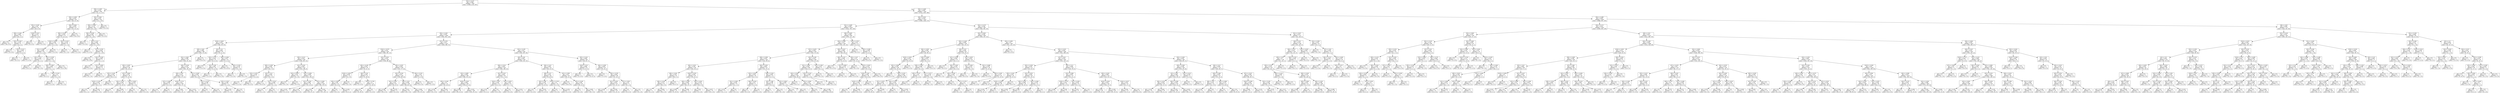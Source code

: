 digraph Tree {
node [shape=box, fontname="helvetica"] ;
edge [fontname="helvetica"] ;
0 [label="X[3] <= 0.275\ngini = 0.499\nsamples = 7461\nvalue = [4788, 2176, 497]"] ;
1 [label="X[8] <= 0.399\ngini = 0.525\nsamples = 200\nvalue = [72, 11, 117]"] ;
0 -> 1 [labeldistance=2.5, labelangle=45, headlabel="True"] ;
2 [label="X[0] <= 0.446\ngini = 0.543\nsamples = 99\nvalue = [59, 10, 30]"] ;
1 -> 2 ;
3 [label="X[5] <= 0.246\ngini = 0.26\nsamples = 52\nvalue = [44, 0, 8]"] ;
2 -> 3 ;
4 [label="X[8] <= 0.362\ngini = 0.087\nsamples = 44\nvalue = [42, 0, 2]"] ;
3 -> 4 ;
5 [label="gini = 0.0\nsamples = 36\nvalue = [36, 0, 0]"] ;
4 -> 5 ;
6 [label="X[5] <= 0.192\ngini = 0.375\nsamples = 8\nvalue = [6, 0, 2]"] ;
4 -> 6 ;
7 [label="gini = 0.0\nsamples = 5\nvalue = [5, 0, 0]"] ;
6 -> 7 ;
8 [label="X[5] <= 0.213\ngini = 0.444\nsamples = 3\nvalue = [1, 0, 2]"] ;
6 -> 8 ;
9 [label="gini = 0.0\nsamples = 2\nvalue = [0, 0, 2]"] ;
8 -> 9 ;
10 [label="gini = 0.0\nsamples = 1\nvalue = [1, 0, 0]"] ;
8 -> 10 ;
11 [label="X[10] <= 0.53\ngini = 0.375\nsamples = 8\nvalue = [2, 0, 6]"] ;
3 -> 11 ;
12 [label="gini = 0.0\nsamples = 6\nvalue = [0, 0, 6]"] ;
11 -> 12 ;
13 [label="gini = 0.0\nsamples = 2\nvalue = [2, 0, 0]"] ;
11 -> 13 ;
14 [label="X[0] <= 0.661\ngini = 0.634\nsamples = 47\nvalue = [15, 10, 22]"] ;
2 -> 14 ;
15 [label="X[9] <= 0.232\ngini = 0.555\nsamples = 37\nvalue = [5, 10, 22]"] ;
14 -> 15 ;
16 [label="X[10] <= 0.634\ngini = 0.395\nsamples = 29\nvalue = [4, 3, 22]"] ;
15 -> 16 ;
17 [label="X[2] <= 0.083\ngini = 0.269\nsamples = 26\nvalue = [1, 3, 22]"] ;
16 -> 17 ;
18 [label="X[5] <= 0.21\ngini = 0.444\nsamples = 3\nvalue = [0, 2, 1]"] ;
17 -> 18 ;
19 [label="gini = 0.0\nsamples = 1\nvalue = [0, 0, 1]"] ;
18 -> 19 ;
20 [label="gini = 0.0\nsamples = 2\nvalue = [0, 2, 0]"] ;
18 -> 20 ;
21 [label="X[5] <= 0.199\ngini = 0.163\nsamples = 23\nvalue = [1, 1, 21]"] ;
17 -> 21 ;
22 [label="X[8] <= 0.289\ngini = 0.667\nsamples = 3\nvalue = [1, 1, 1]"] ;
21 -> 22 ;
23 [label="gini = 0.0\nsamples = 1\nvalue = [0, 0, 1]"] ;
22 -> 23 ;
24 [label="X[8] <= 0.332\ngini = 0.5\nsamples = 2\nvalue = [1, 1, 0]"] ;
22 -> 24 ;
25 [label="gini = 0.0\nsamples = 1\nvalue = [1, 0, 0]"] ;
24 -> 25 ;
26 [label="gini = 0.0\nsamples = 1\nvalue = [0, 1, 0]"] ;
24 -> 26 ;
27 [label="gini = 0.0\nsamples = 20\nvalue = [0, 0, 20]"] ;
21 -> 27 ;
28 [label="gini = 0.0\nsamples = 3\nvalue = [3, 0, 0]"] ;
16 -> 28 ;
29 [label="X[5] <= 0.219\ngini = 0.219\nsamples = 8\nvalue = [1, 7, 0]"] ;
15 -> 29 ;
30 [label="gini = 0.0\nsamples = 7\nvalue = [0, 7, 0]"] ;
29 -> 30 ;
31 [label="gini = 0.0\nsamples = 1\nvalue = [1, 0, 0]"] ;
29 -> 31 ;
32 [label="gini = 0.0\nsamples = 10\nvalue = [10, 0, 0]"] ;
14 -> 32 ;
33 [label="X[4] <= 0.661\ngini = 0.241\nsamples = 101\nvalue = [13, 1, 87]"] ;
1 -> 33 ;
34 [label="X[9] <= 0.248\ngini = 0.172\nsamples = 96\nvalue = [8, 1, 87]"] ;
33 -> 34 ;
35 [label="X[6] <= 0.258\ngini = 0.104\nsamples = 92\nvalue = [4, 1, 87]"] ;
34 -> 35 ;
36 [label="gini = 0.0\nsamples = 2\nvalue = [2, 0, 0]"] ;
35 -> 36 ;
37 [label="X[5] <= 0.14\ngini = 0.065\nsamples = 90\nvalue = [2, 1, 87]"] ;
35 -> 37 ;
38 [label="gini = 0.0\nsamples = 1\nvalue = [1, 0, 0]"] ;
37 -> 38 ;
39 [label="X[7] <= 0.793\ngini = 0.044\nsamples = 89\nvalue = [1, 1, 87]"] ;
37 -> 39 ;
40 [label="gini = 0.0\nsamples = 82\nvalue = [0, 0, 82]"] ;
39 -> 40 ;
41 [label="X[4] <= 0.183\ngini = 0.449\nsamples = 7\nvalue = [1, 1, 5]"] ;
39 -> 41 ;
42 [label="gini = 0.0\nsamples = 1\nvalue = [1, 0, 0]"] ;
41 -> 42 ;
43 [label="X[7] <= 0.859\ngini = 0.278\nsamples = 6\nvalue = [0, 1, 5]"] ;
41 -> 43 ;
44 [label="gini = 0.0\nsamples = 1\nvalue = [0, 1, 0]"] ;
43 -> 44 ;
45 [label="gini = 0.0\nsamples = 5\nvalue = [0, 0, 5]"] ;
43 -> 45 ;
46 [label="gini = 0.0\nsamples = 4\nvalue = [4, 0, 0]"] ;
34 -> 46 ;
47 [label="gini = 0.0\nsamples = 5\nvalue = [5, 0, 0]"] ;
33 -> 47 ;
48 [label="X[5] <= 0.186\ngini = 0.487\nsamples = 7261\nvalue = [4716, 2165, 380]"] ;
0 -> 48 [labeldistance=2.5, labelangle=-45, headlabel="False"] ;
49 [label="X[0] <= 0.542\ngini = 0.524\nsamples = 3251\nvalue = [1908, 1168, 175]"] ;
48 -> 49 ;
50 [label="X[1] <= 0.409\ngini = 0.505\nsamples = 2254\nvalue = [1415, 703, 136]"] ;
49 -> 50 ;
51 [label="X[0] <= 0.363\ngini = 0.542\nsamples = 1649\nvalue = [939, 592, 118]"] ;
50 -> 51 ;
52 [label="X[10] <= 0.823\ngini = 0.457\nsamples = 428\nvalue = [301, 84, 43]"] ;
51 -> 52 ;
53 [label="X[9] <= 0.64\ngini = 0.386\nsamples = 385\nvalue = [292, 73, 20]"] ;
52 -> 53 ;
54 [label="X[2] <= 0.067\ngini = 0.368\nsamples = 377\nvalue = [292, 65, 20]"] ;
53 -> 54 ;
55 [label="X[9] <= 0.407\ngini = 0.513\nsamples = 58\nvalue = [31, 26, 1]"] ;
54 -> 55 ;
56 [label="X[5] <= 0.181\ngini = 0.331\nsamples = 30\nvalue = [24, 5, 1]"] ;
55 -> 56 ;
57 [label="X[10] <= 0.329\ngini = 0.253\nsamples = 28\nvalue = [24, 3, 1]"] ;
56 -> 57 ;
58 [label="gini = 0.5\nsamples = 2\nvalue = [0, 1, 1]"] ;
57 -> 58 ;
59 [label="gini = 0.142\nsamples = 26\nvalue = [24, 2, 0]"] ;
57 -> 59 ;
60 [label="gini = 0.0\nsamples = 2\nvalue = [0, 2, 0]"] ;
56 -> 60 ;
61 [label="X[7] <= 0.842\ngini = 0.375\nsamples = 28\nvalue = [7, 21, 0]"] ;
55 -> 61 ;
62 [label="X[4] <= 0.223\ngini = 0.165\nsamples = 22\nvalue = [2, 20, 0]"] ;
61 -> 62 ;
63 [label="gini = 0.0\nsamples = 1\nvalue = [1, 0, 0]"] ;
62 -> 63 ;
64 [label="gini = 0.091\nsamples = 21\nvalue = [1, 20, 0]"] ;
62 -> 64 ;
65 [label="X[2] <= 0.043\ngini = 0.278\nsamples = 6\nvalue = [5, 1, 0]"] ;
61 -> 65 ;
66 [label="gini = 0.0\nsamples = 1\nvalue = [0, 1, 0]"] ;
65 -> 66 ;
67 [label="gini = 0.0\nsamples = 5\nvalue = [5, 0, 0]"] ;
65 -> 67 ;
68 [label="X[8] <= 0.528\ngini = 0.312\nsamples = 319\nvalue = [261, 39, 19]"] ;
54 -> 68 ;
69 [label="X[9] <= 0.16\ngini = 0.277\nsamples = 301\nvalue = [253, 37, 11]"] ;
68 -> 69 ;
70 [label="X[7] <= 0.696\ngini = 0.444\nsamples = 6\nvalue = [2, 0, 4]"] ;
69 -> 70 ;
71 [label="gini = 0.0\nsamples = 4\nvalue = [0, 0, 4]"] ;
70 -> 71 ;
72 [label="gini = 0.0\nsamples = 2\nvalue = [2, 0, 0]"] ;
70 -> 72 ;
73 [label="X[10] <= 0.713\ngini = 0.26\nsamples = 295\nvalue = [251, 37, 7]"] ;
69 -> 73 ;
74 [label="gini = 0.196\nsamples = 237\nvalue = [211, 25, 1]"] ;
73 -> 74 ;
75 [label="gini = 0.471\nsamples = 58\nvalue = [40, 12, 6]"] ;
73 -> 75 ;
76 [label="X[1] <= 0.282\ngini = 0.593\nsamples = 18\nvalue = [8, 2, 8]"] ;
68 -> 76 ;
77 [label="X[1] <= 0.118\ngini = 0.198\nsamples = 9\nvalue = [1, 0, 8]"] ;
76 -> 77 ;
78 [label="gini = 0.0\nsamples = 1\nvalue = [1, 0, 0]"] ;
77 -> 78 ;
79 [label="gini = 0.0\nsamples = 8\nvalue = [0, 0, 8]"] ;
77 -> 79 ;
80 [label="X[5] <= 0.181\ngini = 0.346\nsamples = 9\nvalue = [7, 2, 0]"] ;
76 -> 80 ;
81 [label="gini = 0.219\nsamples = 8\nvalue = [7, 1, 0]"] ;
80 -> 81 ;
82 [label="gini = 0.0\nsamples = 1\nvalue = [0, 1, 0]"] ;
80 -> 82 ;
83 [label="gini = 0.0\nsamples = 8\nvalue = [0, 8, 0]"] ;
53 -> 83 ;
84 [label="X[1] <= 0.3\ngini = 0.605\nsamples = 43\nvalue = [9, 11, 23]"] ;
52 -> 84 ;
85 [label="X[4] <= 0.121\ngini = 0.252\nsamples = 27\nvalue = [4, 0, 23]"] ;
84 -> 85 ;
86 [label="gini = 0.0\nsamples = 3\nvalue = [3, 0, 0]"] ;
85 -> 86 ;
87 [label="X[3] <= 0.69\ngini = 0.08\nsamples = 24\nvalue = [1, 0, 23]"] ;
85 -> 87 ;
88 [label="gini = 0.0\nsamples = 1\nvalue = [1, 0, 0]"] ;
87 -> 88 ;
89 [label="gini = 0.0\nsamples = 23\nvalue = [0, 0, 23]"] ;
87 -> 89 ;
90 [label="X[8] <= 0.268\ngini = 0.43\nsamples = 16\nvalue = [5, 11, 0]"] ;
84 -> 90 ;
91 [label="gini = 0.0\nsamples = 10\nvalue = [0, 10, 0]"] ;
90 -> 91 ;
92 [label="X[0] <= 0.351\ngini = 0.278\nsamples = 6\nvalue = [5, 1, 0]"] ;
90 -> 92 ;
93 [label="gini = 0.0\nsamples = 5\nvalue = [5, 0, 0]"] ;
92 -> 93 ;
94 [label="gini = 0.0\nsamples = 1\nvalue = [0, 1, 0]"] ;
92 -> 94 ;
95 [label="X[7] <= 0.755\ngini = 0.55\nsamples = 1221\nvalue = [638, 508, 75]"] ;
51 -> 95 ;
96 [label="X[10] <= 0.579\ngini = 0.551\nsamples = 620\nvalue = [284, 301, 35]"] ;
95 -> 96 ;
97 [label="X[9] <= 0.211\ngini = 0.523\nsamples = 356\nvalue = [138, 203, 15]"] ;
96 -> 97 ;
98 [label="X[8] <= 0.299\ngini = 0.595\nsamples = 29\nvalue = [16, 7, 6]"] ;
97 -> 98 ;
99 [label="X[3] <= 0.475\ngini = 0.245\nsamples = 7\nvalue = [1, 6, 0]"] ;
98 -> 99 ;
100 [label="gini = 0.0\nsamples = 1\nvalue = [1, 0, 0]"] ;
99 -> 100 ;
101 [label="gini = 0.0\nsamples = 6\nvalue = [0, 6, 0]"] ;
99 -> 101 ;
102 [label="X[2] <= 0.12\ngini = 0.459\nsamples = 22\nvalue = [15, 1, 6]"] ;
98 -> 102 ;
103 [label="gini = 0.0\nsamples = 14\nvalue = [14, 0, 0]"] ;
102 -> 103 ;
104 [label="X[7] <= 0.516\ngini = 0.406\nsamples = 8\nvalue = [1, 1, 6]"] ;
102 -> 104 ;
105 [label="gini = 0.5\nsamples = 2\nvalue = [1, 1, 0]"] ;
104 -> 105 ;
106 [label="gini = 0.0\nsamples = 6\nvalue = [0, 0, 6]"] ;
104 -> 106 ;
107 [label="X[1] <= 0.191\ngini = 0.501\nsamples = 327\nvalue = [122, 196, 9]"] ;
97 -> 107 ;
108 [label="X[3] <= 0.625\ngini = 0.18\nsamples = 10\nvalue = [9, 1, 0]"] ;
107 -> 108 ;
109 [label="gini = 0.0\nsamples = 1\nvalue = [0, 1, 0]"] ;
108 -> 109 ;
110 [label="gini = 0.0\nsamples = 9\nvalue = [9, 0, 0]"] ;
108 -> 110 ;
111 [label="X[2] <= 0.056\ngini = 0.494\nsamples = 317\nvalue = [113, 195, 9]"] ;
107 -> 111 ;
112 [label="X[7] <= 0.554\ngini = 0.484\nsamples = 39\nvalue = [23, 16, 0]"] ;
111 -> 112 ;
113 [label="gini = 0.337\nsamples = 14\nvalue = [3, 11, 0]"] ;
112 -> 113 ;
114 [label="gini = 0.32\nsamples = 25\nvalue = [20, 5, 0]"] ;
112 -> 114 ;
115 [label="X[3] <= 0.965\ngini = 0.48\nsamples = 278\nvalue = [90, 179, 9]"] ;
111 -> 115 ;
116 [label="gini = 0.52\nsamples = 92\nvalue = [43, 47, 2]"] ;
115 -> 116 ;
117 [label="gini = 0.431\nsamples = 186\nvalue = [47, 132, 7]"] ;
115 -> 117 ;
118 [label="X[3] <= 0.555\ngini = 0.551\nsamples = 264\nvalue = [146, 98, 20]"] ;
96 -> 118 ;
119 [label="X[9] <= 0.239\ngini = 0.535\nsamples = 34\nvalue = [9, 21, 4]"] ;
118 -> 119 ;
120 [label="X[10] <= 0.652\ngini = 0.639\nsamples = 13\nvalue = [6, 3, 4]"] ;
119 -> 120 ;
121 [label="X[0] <= 0.405\ngini = 0.48\nsamples = 10\nvalue = [6, 0, 4]"] ;
120 -> 121 ;
122 [label="gini = 0.0\nsamples = 3\nvalue = [0, 0, 3]"] ;
121 -> 122 ;
123 [label="gini = 0.245\nsamples = 7\nvalue = [6, 0, 1]"] ;
121 -> 123 ;
124 [label="gini = 0.0\nsamples = 3\nvalue = [0, 3, 0]"] ;
120 -> 124 ;
125 [label="X[6] <= 0.18\ngini = 0.245\nsamples = 21\nvalue = [3, 18, 0]"] ;
119 -> 125 ;
126 [label="gini = 0.0\nsamples = 2\nvalue = [2, 0, 0]"] ;
125 -> 126 ;
127 [label="X[10] <= 0.756\ngini = 0.1\nsamples = 19\nvalue = [1, 18, 0]"] ;
125 -> 127 ;
128 [label="gini = 0.0\nsamples = 18\nvalue = [0, 18, 0]"] ;
127 -> 128 ;
129 [label="gini = 0.0\nsamples = 1\nvalue = [1, 0, 0]"] ;
127 -> 129 ;
130 [label="X[9] <= 0.597\ngini = 0.528\nsamples = 230\nvalue = [137, 77, 16]"] ;
118 -> 130 ;
131 [label="X[5] <= 0.144\ngini = 0.517\nsamples = 220\nvalue = [136, 68, 16]"] ;
130 -> 131 ;
132 [label="X[2] <= 0.201\ngini = 0.32\nsamples = 64\nvalue = [52, 8, 4]"] ;
131 -> 132 ;
133 [label="gini = 0.196\nsamples = 56\nvalue = [50, 2, 4]"] ;
132 -> 133 ;
134 [label="gini = 0.375\nsamples = 8\nvalue = [2, 6, 0]"] ;
132 -> 134 ;
135 [label="X[8] <= 0.24\ngini = 0.556\nsamples = 156\nvalue = [84, 60, 12]"] ;
131 -> 135 ;
136 [label="gini = 0.313\nsamples = 36\nvalue = [29, 7, 0]"] ;
135 -> 136 ;
137 [label="gini = 0.585\nsamples = 120\nvalue = [55, 53, 12]"] ;
135 -> 137 ;
138 [label="X[6] <= 0.331\ngini = 0.18\nsamples = 10\nvalue = [1, 9, 0]"] ;
130 -> 138 ;
139 [label="gini = 0.0\nsamples = 9\nvalue = [0, 9, 0]"] ;
138 -> 139 ;
140 [label="gini = 0.0\nsamples = 1\nvalue = [1, 0, 0]"] ;
138 -> 140 ;
141 [label="X[2] <= 0.195\ngini = 0.53\nsamples = 601\nvalue = [354, 207, 40]"] ;
95 -> 141 ;
142 [label="X[9] <= 0.46\ngini = 0.491\nsamples = 503\nvalue = [328, 142, 33]"] ;
141 -> 142 ;
143 [label="X[8] <= 0.515\ngini = 0.467\nsamples = 425\nvalue = [292, 100, 33]"] ;
142 -> 143 ;
144 [label="X[3] <= 0.895\ngini = 0.436\nsamples = 395\nvalue = [281, 93, 21]"] ;
143 -> 144 ;
145 [label="X[9] <= 0.246\ngini = 0.5\nsamples = 51\nvalue = [25, 26, 0]"] ;
144 -> 145 ;
146 [label="gini = 0.278\nsamples = 18\nvalue = [15, 3, 0]"] ;
145 -> 146 ;
147 [label="gini = 0.422\nsamples = 33\nvalue = [10, 23, 0]"] ;
145 -> 147 ;
148 [label="X[10] <= 0.543\ngini = 0.405\nsamples = 344\nvalue = [256, 67, 21]"] ;
144 -> 148 ;
149 [label="gini = 0.484\nsamples = 78\nvalue = [46, 32, 0]"] ;
148 -> 149 ;
150 [label="gini = 0.353\nsamples = 266\nvalue = [210, 35, 21]"] ;
148 -> 150 ;
151 [label="X[1] <= 0.327\ngini = 0.651\nsamples = 30\nvalue = [11, 7, 12]"] ;
143 -> 151 ;
152 [label="X[10] <= 0.64\ngini = 0.391\nsamples = 15\nvalue = [4, 0, 11]"] ;
151 -> 152 ;
153 [label="gini = 0.32\nsamples = 5\nvalue = [4, 0, 1]"] ;
152 -> 153 ;
154 [label="gini = 0.0\nsamples = 10\nvalue = [0, 0, 10]"] ;
152 -> 154 ;
155 [label="X[3] <= 0.815\ngini = 0.56\nsamples = 15\nvalue = [7, 7, 1]"] ;
151 -> 155 ;
156 [label="gini = 0.0\nsamples = 4\nvalue = [4, 0, 0]"] ;
155 -> 156 ;
157 [label="gini = 0.512\nsamples = 11\nvalue = [3, 7, 1]"] ;
155 -> 157 ;
158 [label="X[6] <= 0.23\ngini = 0.497\nsamples = 78\nvalue = [36, 42, 0]"] ;
142 -> 158 ;
159 [label="X[8] <= 0.37\ngini = 0.332\nsamples = 38\nvalue = [8, 30, 0]"] ;
158 -> 159 ;
160 [label="X[3] <= 0.98\ngini = 0.191\nsamples = 28\nvalue = [3, 25, 0]"] ;
159 -> 160 ;
161 [label="gini = 0.0\nsamples = 2\nvalue = [2, 0, 0]"] ;
160 -> 161 ;
162 [label="gini = 0.074\nsamples = 26\nvalue = [1, 25, 0]"] ;
160 -> 162 ;
163 [label="X[10] <= 0.744\ngini = 0.5\nsamples = 10\nvalue = [5, 5, 0]"] ;
159 -> 163 ;
164 [label="gini = 0.0\nsamples = 4\nvalue = [4, 0, 0]"] ;
163 -> 164 ;
165 [label="gini = 0.278\nsamples = 6\nvalue = [1, 5, 0]"] ;
163 -> 165 ;
166 [label="X[3] <= 0.995\ngini = 0.42\nsamples = 40\nvalue = [28, 12, 0]"] ;
158 -> 166 ;
167 [label="gini = 0.0\nsamples = 10\nvalue = [10, 0, 0]"] ;
166 -> 167 ;
168 [label="X[5] <= 0.149\ngini = 0.48\nsamples = 30\nvalue = [18, 12, 0]"] ;
166 -> 168 ;
169 [label="gini = 0.0\nsamples = 5\nvalue = [0, 5, 0]"] ;
168 -> 169 ;
170 [label="gini = 0.403\nsamples = 25\nvalue = [18, 7, 0]"] ;
168 -> 170 ;
171 [label="X[5] <= 0.141\ngini = 0.485\nsamples = 98\nvalue = [26, 65, 7]"] ;
141 -> 171 ;
172 [label="X[10] <= 0.53\ngini = 0.089\nsamples = 43\nvalue = [2, 41, 0]"] ;
171 -> 172 ;
173 [label="gini = 0.0\nsamples = 2\nvalue = [2, 0, 0]"] ;
172 -> 173 ;
174 [label="gini = 0.0\nsamples = 41\nvalue = [0, 41, 0]"] ;
172 -> 174 ;
175 [label="X[0] <= 0.399\ngini = 0.603\nsamples = 55\nvalue = [24, 24, 7]"] ;
171 -> 175 ;
176 [label="gini = 0.0\nsamples = 7\nvalue = [7, 0, 0]"] ;
175 -> 176 ;
177 [label="X[6] <= 0.376\ngini = 0.603\nsamples = 48\nvalue = [17, 24, 7]"] ;
175 -> 177 ;
178 [label="X[1] <= 0.245\ngini = 0.553\nsamples = 43\nvalue = [17, 23, 3]"] ;
177 -> 178 ;
179 [label="gini = 0.245\nsamples = 7\nvalue = [6, 1, 0]"] ;
178 -> 179 ;
180 [label="gini = 0.526\nsamples = 36\nvalue = [11, 22, 3]"] ;
178 -> 180 ;
181 [label="X[7] <= 0.957\ngini = 0.32\nsamples = 5\nvalue = [0, 1, 4]"] ;
177 -> 181 ;
182 [label="gini = 0.0\nsamples = 4\nvalue = [0, 0, 4]"] ;
181 -> 182 ;
183 [label="gini = 0.0\nsamples = 1\nvalue = [0, 1, 0]"] ;
181 -> 183 ;
184 [label="X[8] <= 0.605\ngini = 0.346\nsamples = 605\nvalue = [476, 111, 18]"] ;
50 -> 184 ;
185 [label="X[9] <= 0.468\ngini = 0.33\nsamples = 594\nvalue = [475, 103, 16]"] ;
184 -> 185 ;
186 [label="X[7] <= 0.679\ngini = 0.295\nsamples = 526\nvalue = [435, 75, 16]"] ;
185 -> 186 ;
187 [label="X[8] <= 0.458\ngini = 0.425\nsamples = 162\nvalue = [116, 40, 6]"] ;
186 -> 187 ;
188 [label="X[0] <= 0.423\ngini = 0.344\nsamples = 130\nvalue = [102, 26, 2]"] ;
187 -> 188 ;
189 [label="X[8] <= 0.441\ngini = 0.144\nsamples = 52\nvalue = [48, 3, 1]"] ;
188 -> 189 ;
190 [label="X[8] <= 0.181\ngini = 0.111\nsamples = 51\nvalue = [48, 3, 0]"] ;
189 -> 190 ;
191 [label="gini = 0.5\nsamples = 4\nvalue = [2, 2, 0]"] ;
190 -> 191 ;
192 [label="gini = 0.042\nsamples = 47\nvalue = [46, 1, 0]"] ;
190 -> 192 ;
193 [label="gini = 0.0\nsamples = 1\nvalue = [0, 0, 1]"] ;
189 -> 193 ;
194 [label="X[10] <= 0.555\ngini = 0.434\nsamples = 78\nvalue = [54, 23, 1]"] ;
188 -> 194 ;
195 [label="X[8] <= 0.296\ngini = 0.509\nsamples = 46\nvalue = [26, 19, 1]"] ;
194 -> 195 ;
196 [label="gini = 0.444\nsamples = 15\nvalue = [5, 10, 0]"] ;
195 -> 196 ;
197 [label="gini = 0.456\nsamples = 31\nvalue = [21, 9, 1]"] ;
195 -> 197 ;
198 [label="X[0] <= 0.452\ngini = 0.219\nsamples = 32\nvalue = [28, 4, 0]"] ;
194 -> 198 ;
199 [label="gini = 0.49\nsamples = 7\nvalue = [4, 3, 0]"] ;
198 -> 199 ;
200 [label="gini = 0.077\nsamples = 25\nvalue = [24, 1, 0]"] ;
198 -> 200 ;
201 [label="X[6] <= 0.455\ngini = 0.602\nsamples = 32\nvalue = [14, 14, 4]"] ;
187 -> 201 ;
202 [label="X[3] <= 0.975\ngini = 0.555\nsamples = 20\nvalue = [12, 5, 3]"] ;
201 -> 202 ;
203 [label="X[1] <= 0.509\ngini = 0.418\nsamples = 15\nvalue = [11, 1, 3]"] ;
202 -> 203 ;
204 [label="gini = 0.272\nsamples = 13\nvalue = [11, 1, 1]"] ;
203 -> 204 ;
205 [label="gini = 0.0\nsamples = 2\nvalue = [0, 0, 2]"] ;
203 -> 205 ;
206 [label="X[6] <= 0.416\ngini = 0.32\nsamples = 5\nvalue = [1, 4, 0]"] ;
202 -> 206 ;
207 [label="gini = 0.0\nsamples = 4\nvalue = [0, 4, 0]"] ;
206 -> 207 ;
208 [label="gini = 0.0\nsamples = 1\nvalue = [1, 0, 0]"] ;
206 -> 208 ;
209 [label="X[8] <= 0.541\ngini = 0.403\nsamples = 12\nvalue = [2, 9, 1]"] ;
201 -> 209 ;
210 [label="X[3] <= 0.86\ngini = 0.198\nsamples = 9\nvalue = [0, 8, 1]"] ;
209 -> 210 ;
211 [label="gini = 0.5\nsamples = 2\nvalue = [0, 1, 1]"] ;
210 -> 211 ;
212 [label="gini = 0.0\nsamples = 7\nvalue = [0, 7, 0]"] ;
210 -> 212 ;
213 [label="X[2] <= 0.064\ngini = 0.444\nsamples = 3\nvalue = [2, 1, 0]"] ;
209 -> 213 ;
214 [label="gini = 0.0\nsamples = 1\nvalue = [0, 1, 0]"] ;
213 -> 214 ;
215 [label="gini = 0.0\nsamples = 2\nvalue = [2, 0, 0]"] ;
213 -> 215 ;
216 [label="X[5] <= 0.185\ngini = 0.222\nsamples = 364\nvalue = [319, 35, 10]"] ;
186 -> 216 ;
217 [label="X[1] <= 0.691\ngini = 0.202\nsamples = 359\nvalue = [319, 31, 9]"] ;
216 -> 217 ;
218 [label="X[4] <= 0.364\ngini = 0.195\nsamples = 356\nvalue = [318, 29, 9]"] ;
217 -> 218 ;
219 [label="gini = 0.0\nsamples = 1\nvalue = [0, 0, 1]"] ;
218 -> 219 ;
220 [label="X[5] <= 0.058\ngini = 0.19\nsamples = 355\nvalue = [318, 29, 8]"] ;
218 -> 220 ;
221 [label="gini = 0.0\nsamples = 1\nvalue = [0, 1, 0]"] ;
220 -> 221 ;
222 [label="gini = 0.186\nsamples = 354\nvalue = [318, 28, 8]"] ;
220 -> 222 ;
223 [label="X[5] <= 0.144\ngini = 0.444\nsamples = 3\nvalue = [1, 2, 0]"] ;
217 -> 223 ;
224 [label="gini = 0.0\nsamples = 1\nvalue = [1, 0, 0]"] ;
223 -> 224 ;
225 [label="gini = 0.0\nsamples = 2\nvalue = [0, 2, 0]"] ;
223 -> 225 ;
226 [label="X[5] <= 0.186\ngini = 0.32\nsamples = 5\nvalue = [0, 4, 1]"] ;
216 -> 226 ;
227 [label="gini = 0.0\nsamples = 4\nvalue = [0, 4, 0]"] ;
226 -> 227 ;
228 [label="gini = 0.0\nsamples = 1\nvalue = [0, 0, 1]"] ;
226 -> 228 ;
229 [label="X[0] <= 0.417\ngini = 0.484\nsamples = 68\nvalue = [40, 28, 0]"] ;
185 -> 229 ;
230 [label="X[8] <= 0.337\ngini = 0.266\nsamples = 19\nvalue = [3, 16, 0]"] ;
229 -> 230 ;
231 [label="gini = 0.0\nsamples = 15\nvalue = [0, 15, 0]"] ;
230 -> 231 ;
232 [label="X[7] <= 0.859\ngini = 0.375\nsamples = 4\nvalue = [3, 1, 0]"] ;
230 -> 232 ;
233 [label="gini = 0.0\nsamples = 1\nvalue = [0, 1, 0]"] ;
232 -> 233 ;
234 [label="gini = 0.0\nsamples = 3\nvalue = [3, 0, 0]"] ;
232 -> 234 ;
235 [label="X[9] <= 0.47\ngini = 0.37\nsamples = 49\nvalue = [37, 12, 0]"] ;
229 -> 235 ;
236 [label="gini = 0.0\nsamples = 3\nvalue = [0, 3, 0]"] ;
235 -> 236 ;
237 [label="X[10] <= 0.652\ngini = 0.315\nsamples = 46\nvalue = [37, 9, 0]"] ;
235 -> 237 ;
238 [label="X[10] <= 0.64\ngini = 0.436\nsamples = 28\nvalue = [19, 9, 0]"] ;
237 -> 238 ;
239 [label="X[10] <= 0.348\ngini = 0.393\nsamples = 26\nvalue = [19, 7, 0]"] ;
238 -> 239 ;
240 [label="gini = 0.0\nsamples = 1\nvalue = [0, 1, 0]"] ;
239 -> 240 ;
241 [label="gini = 0.365\nsamples = 25\nvalue = [19, 6, 0]"] ;
239 -> 241 ;
242 [label="gini = 0.0\nsamples = 2\nvalue = [0, 2, 0]"] ;
238 -> 242 ;
243 [label="gini = 0.0\nsamples = 18\nvalue = [18, 0, 0]"] ;
237 -> 243 ;
244 [label="X[3] <= 0.745\ngini = 0.43\nsamples = 11\nvalue = [1, 8, 2]"] ;
184 -> 244 ;
245 [label="gini = 0.0\nsamples = 2\nvalue = [0, 0, 2]"] ;
244 -> 245 ;
246 [label="X[9] <= 0.499\ngini = 0.198\nsamples = 9\nvalue = [1, 8, 0]"] ;
244 -> 246 ;
247 [label="gini = 0.0\nsamples = 8\nvalue = [0, 8, 0]"] ;
246 -> 247 ;
248 [label="gini = 0.0\nsamples = 1\nvalue = [1, 0, 0]"] ;
246 -> 248 ;
249 [label="X[2] <= 0.179\ngini = 0.536\nsamples = 997\nvalue = [493, 465, 39]"] ;
49 -> 249 ;
250 [label="X[2] <= 0.045\ngini = 0.528\nsamples = 820\nvalue = [450, 337, 33]"] ;
249 -> 250 ;
251 [label="X[5] <= 0.168\ngini = 0.409\nsamples = 158\nvalue = [39, 115, 4]"] ;
250 -> 251 ;
252 [label="X[6] <= 0.455\ngini = 0.309\nsamples = 118\nvalue = [20, 96, 2]"] ;
251 -> 252 ;
253 [label="X[10] <= 0.835\ngini = 0.231\nsamples = 105\nvalue = [14, 91, 0]"] ;
252 -> 253 ;
254 [label="X[5] <= 0.069\ngini = 0.192\nsamples = 102\nvalue = [11, 91, 0]"] ;
253 -> 254 ;
255 [label="gini = 0.0\nsamples = 2\nvalue = [2, 0, 0]"] ;
254 -> 255 ;
256 [label="X[9] <= 0.353\ngini = 0.164\nsamples = 100\nvalue = [9, 91, 0]"] ;
254 -> 256 ;
257 [label="X[7] <= 0.973\ngini = 0.032\nsamples = 62\nvalue = [1, 61, 0]"] ;
256 -> 257 ;
258 [label="gini = 0.0\nsamples = 59\nvalue = [0, 59, 0]"] ;
257 -> 258 ;
259 [label="gini = 0.444\nsamples = 3\nvalue = [1, 2, 0]"] ;
257 -> 259 ;
260 [label="X[9] <= 0.357\ngini = 0.332\nsamples = 38\nvalue = [8, 30, 0]"] ;
256 -> 260 ;
261 [label="gini = 0.0\nsamples = 3\nvalue = [3, 0, 0]"] ;
260 -> 261 ;
262 [label="gini = 0.245\nsamples = 35\nvalue = [5, 30, 0]"] ;
260 -> 262 ;
263 [label="gini = 0.0\nsamples = 3\nvalue = [3, 0, 0]"] ;
253 -> 263 ;
264 [label="X[9] <= 0.668\ngini = 0.615\nsamples = 13\nvalue = [6, 5, 2]"] ;
252 -> 264 ;
265 [label="X[8] <= 0.309\ngini = 0.496\nsamples = 11\nvalue = [6, 5, 0]"] ;
264 -> 265 ;
266 [label="X[9] <= 0.237\ngini = 0.32\nsamples = 5\nvalue = [1, 4, 0]"] ;
265 -> 266 ;
267 [label="gini = 0.0\nsamples = 1\nvalue = [1, 0, 0]"] ;
266 -> 267 ;
268 [label="gini = 0.0\nsamples = 4\nvalue = [0, 4, 0]"] ;
266 -> 268 ;
269 [label="X[7] <= 0.277\ngini = 0.278\nsamples = 6\nvalue = [5, 1, 0]"] ;
265 -> 269 ;
270 [label="gini = 0.0\nsamples = 1\nvalue = [0, 1, 0]"] ;
269 -> 270 ;
271 [label="gini = 0.0\nsamples = 5\nvalue = [5, 0, 0]"] ;
269 -> 271 ;
272 [label="gini = 0.0\nsamples = 2\nvalue = [0, 0, 2]"] ;
264 -> 272 ;
273 [label="X[4] <= 0.47\ngini = 0.546\nsamples = 40\nvalue = [19, 19, 2]"] ;
251 -> 273 ;
274 [label="X[7] <= 0.538\ngini = 0.449\nsamples = 14\nvalue = [10, 2, 2]"] ;
273 -> 274 ;
275 [label="gini = 0.0\nsamples = 2\nvalue = [0, 0, 2]"] ;
274 -> 275 ;
276 [label="X[6] <= 0.185\ngini = 0.278\nsamples = 12\nvalue = [10, 2, 0]"] ;
274 -> 276 ;
277 [label="gini = 0.0\nsamples = 1\nvalue = [0, 1, 0]"] ;
276 -> 277 ;
278 [label="X[9] <= 0.556\ngini = 0.165\nsamples = 11\nvalue = [10, 1, 0]"] ;
276 -> 278 ;
279 [label="gini = 0.0\nsamples = 9\nvalue = [9, 0, 0]"] ;
278 -> 279 ;
280 [label="X[7] <= 0.755\ngini = 0.5\nsamples = 2\nvalue = [1, 1, 0]"] ;
278 -> 280 ;
281 [label="gini = 0.0\nsamples = 1\nvalue = [0, 1, 0]"] ;
280 -> 281 ;
282 [label="gini = 0.0\nsamples = 1\nvalue = [1, 0, 0]"] ;
280 -> 282 ;
283 [label="X[3] <= 0.875\ngini = 0.453\nsamples = 26\nvalue = [9, 17, 0]"] ;
273 -> 283 ;
284 [label="X[1] <= 0.691\ngini = 0.375\nsamples = 8\nvalue = [6, 2, 0]"] ;
283 -> 284 ;
285 [label="gini = 0.0\nsamples = 6\nvalue = [6, 0, 0]"] ;
284 -> 285 ;
286 [label="gini = 0.0\nsamples = 2\nvalue = [0, 2, 0]"] ;
284 -> 286 ;
287 [label="X[2] <= 0.008\ngini = 0.278\nsamples = 18\nvalue = [3, 15, 0]"] ;
283 -> 287 ;
288 [label="gini = 0.0\nsamples = 2\nvalue = [2, 0, 0]"] ;
287 -> 288 ;
289 [label="X[8] <= 0.287\ngini = 0.117\nsamples = 16\nvalue = [1, 15, 0]"] ;
287 -> 289 ;
290 [label="gini = 0.0\nsamples = 1\nvalue = [1, 0, 0]"] ;
289 -> 290 ;
291 [label="gini = 0.0\nsamples = 15\nvalue = [0, 15, 0]"] ;
289 -> 291 ;
292 [label="X[6] <= 0.084\ngini = 0.5\nsamples = 662\nvalue = [411, 222, 29]"] ;
250 -> 292 ;
293 [label="gini = 0.0\nsamples = 14\nvalue = [0, 14, 0]"] ;
292 -> 293 ;
294 [label="X[5] <= 0.154\ngini = 0.493\nsamples = 648\nvalue = [411, 208, 29]"] ;
292 -> 294 ;
295 [label="X[7] <= 0.63\ngini = 0.533\nsamples = 283\nvalue = [152, 119, 12]"] ;
294 -> 295 ;
296 [label="X[4] <= 0.444\ngini = 0.534\nsamples = 72\nvalue = [23, 43, 6]"] ;
295 -> 296 ;
297 [label="X[9] <= 0.547\ngini = 0.357\nsamples = 42\nvalue = [6, 33, 3]"] ;
296 -> 297 ;
298 [label="X[10] <= 0.799\ngini = 0.296\nsamples = 40\nvalue = [6, 33, 1]"] ;
297 -> 298 ;
299 [label="gini = 0.234\nsamples = 38\nvalue = [4, 33, 1]"] ;
298 -> 299 ;
300 [label="gini = 0.0\nsamples = 2\nvalue = [2, 0, 0]"] ;
298 -> 300 ;
301 [label="gini = 0.0\nsamples = 2\nvalue = [0, 0, 2]"] ;
297 -> 301 ;
302 [label="X[3] <= 0.975\ngini = 0.558\nsamples = 30\nvalue = [17, 10, 3]"] ;
296 -> 302 ;
303 [label="X[0] <= 0.631\ngini = 0.568\nsamples = 18\nvalue = [6, 10, 2]"] ;
302 -> 303 ;
304 [label="gini = 0.593\nsamples = 9\nvalue = [5, 2, 2]"] ;
303 -> 304 ;
305 [label="gini = 0.198\nsamples = 9\nvalue = [1, 8, 0]"] ;
303 -> 305 ;
306 [label="X[6] <= 0.506\ngini = 0.153\nsamples = 12\nvalue = [11, 0, 1]"] ;
302 -> 306 ;
307 [label="gini = 0.0\nsamples = 11\nvalue = [11, 0, 0]"] ;
306 -> 307 ;
308 [label="gini = 0.0\nsamples = 1\nvalue = [0, 0, 1]"] ;
306 -> 308 ;
309 [label="X[5] <= 0.11\ngini = 0.496\nsamples = 211\nvalue = [129, 76, 6]"] ;
295 -> 309 ;
310 [label="X[3] <= 0.985\ngini = 0.503\nsamples = 37\nvalue = [14, 22, 1]"] ;
309 -> 310 ;
311 [label="X[10] <= 0.774\ngini = 0.351\nsamples = 22\nvalue = [5, 17, 0]"] ;
310 -> 311 ;
312 [label="gini = 0.208\nsamples = 17\nvalue = [2, 15, 0]"] ;
311 -> 312 ;
313 [label="gini = 0.48\nsamples = 5\nvalue = [3, 2, 0]"] ;
311 -> 313 ;
314 [label="X[1] <= 0.436\ngini = 0.524\nsamples = 15\nvalue = [9, 5, 1]"] ;
310 -> 314 ;
315 [label="gini = 0.531\nsamples = 8\nvalue = [2, 5, 1]"] ;
314 -> 315 ;
316 [label="gini = 0.0\nsamples = 7\nvalue = [7, 0, 0]"] ;
314 -> 316 ;
317 [label="X[9] <= 0.434\ngini = 0.466\nsamples = 174\nvalue = [115, 54, 5]"] ;
309 -> 317 ;
318 [label="X[10] <= 0.634\ngini = 0.423\nsamples = 143\nvalue = [102, 37, 4]"] ;
317 -> 318 ;
319 [label="gini = 0.479\nsamples = 58\nvalue = [35, 23, 0]"] ;
318 -> 319 ;
320 [label="gini = 0.349\nsamples = 85\nvalue = [67, 14, 4]"] ;
318 -> 320 ;
321 [label="X[10] <= 0.677\ngini = 0.522\nsamples = 31\nvalue = [13, 17, 1]"] ;
317 -> 321 ;
322 [label="gini = 0.526\nsamples = 23\nvalue = [13, 9, 1]"] ;
321 -> 322 ;
323 [label="gini = 0.0\nsamples = 8\nvalue = [0, 8, 0]"] ;
321 -> 323 ;
324 [label="X[4] <= 0.426\ngini = 0.435\nsamples = 365\nvalue = [259, 89, 17]"] ;
294 -> 324 ;
325 [label="X[9] <= 0.599\ngini = 0.338\nsamples = 193\nvalue = [154, 29, 10]"] ;
324 -> 325 ;
326 [label="X[7] <= 0.63\ngini = 0.306\nsamples = 187\nvalue = [153, 29, 5]"] ;
325 -> 326 ;
327 [label="X[6] <= 0.331\ngini = 0.529\nsamples = 40\nvalue = [24, 13, 3]"] ;
326 -> 327 ;
328 [label="gini = 0.219\nsamples = 16\nvalue = [14, 2, 0]"] ;
327 -> 328 ;
329 [label="gini = 0.601\nsamples = 24\nvalue = [10, 11, 3]"] ;
327 -> 329 ;
330 [label="X[0] <= 0.589\ngini = 0.218\nsamples = 147\nvalue = [129, 16, 2]"] ;
326 -> 330 ;
331 [label="gini = 0.319\nsamples = 88\nvalue = [71, 15, 2]"] ;
330 -> 331 ;
332 [label="gini = 0.033\nsamples = 59\nvalue = [58, 1, 0]"] ;
330 -> 332 ;
333 [label="X[2] <= 0.115\ngini = 0.278\nsamples = 6\nvalue = [1, 0, 5]"] ;
325 -> 333 ;
334 [label="gini = 0.0\nsamples = 5\nvalue = [0, 0, 5]"] ;
333 -> 334 ;
335 [label="gini = 0.0\nsamples = 1\nvalue = [1, 0, 0]"] ;
333 -> 335 ;
336 [label="X[6] <= 0.23\ngini = 0.504\nsamples = 172\nvalue = [105, 60, 7]"] ;
324 -> 336 ;
337 [label="X[9] <= 0.382\ngini = 0.435\nsamples = 47\nvalue = [15, 32, 0]"] ;
336 -> 337 ;
338 [label="X[8] <= 0.47\ngini = 0.375\nsamples = 16\nvalue = [12, 4, 0]"] ;
337 -> 338 ;
339 [label="gini = 0.142\nsamples = 13\nvalue = [12, 1, 0]"] ;
338 -> 339 ;
340 [label="gini = 0.0\nsamples = 3\nvalue = [0, 3, 0]"] ;
338 -> 340 ;
341 [label="X[0] <= 0.589\ngini = 0.175\nsamples = 31\nvalue = [3, 28, 0]"] ;
337 -> 341 ;
342 [label="gini = 0.5\nsamples = 6\nvalue = [3, 3, 0]"] ;
341 -> 342 ;
343 [label="gini = 0.0\nsamples = 25\nvalue = [0, 25, 0]"] ;
341 -> 343 ;
344 [label="X[7] <= 0.527\ngini = 0.428\nsamples = 125\nvalue = [90, 28, 7]"] ;
336 -> 344 ;
345 [label="X[10] <= 0.494\ngini = 0.526\nsamples = 36\nvalue = [18, 17, 1]"] ;
344 -> 345 ;
346 [label="gini = 0.469\nsamples = 24\nvalue = [7, 16, 1]"] ;
345 -> 346 ;
347 [label="gini = 0.153\nsamples = 12\nvalue = [11, 1, 0]"] ;
345 -> 347 ;
348 [label="X[3] <= 0.345\ngini = 0.326\nsamples = 89\nvalue = [72, 11, 6]"] ;
344 -> 348 ;
349 [label="gini = 0.375\nsamples = 4\nvalue = [0, 3, 1]"] ;
348 -> 349 ;
350 [label="gini = 0.27\nsamples = 85\nvalue = [72, 8, 5]"] ;
348 -> 350 ;
351 [label="X[1] <= 0.427\ngini = 0.417\nsamples = 177\nvalue = [43, 128, 6]"] ;
249 -> 351 ;
352 [label="X[8] <= 0.53\ngini = 0.279\nsamples = 148\nvalue = [20, 124, 4]"] ;
351 -> 352 ;
353 [label="X[6] <= 0.511\ngini = 0.231\nsamples = 139\nvalue = [14, 121, 4]"] ;
352 -> 353 ;
354 [label="X[9] <= 0.59\ngini = 0.2\nsamples = 136\nvalue = [12, 121, 3]"] ;
353 -> 354 ;
355 [label="X[9] <= 0.157\ngini = 0.179\nsamples = 134\nvalue = [10, 121, 3]"] ;
354 -> 355 ;
356 [label="X[9] <= 0.116\ngini = 0.444\nsamples = 3\nvalue = [2, 1, 0]"] ;
355 -> 356 ;
357 [label="gini = 0.0\nsamples = 1\nvalue = [0, 1, 0]"] ;
356 -> 357 ;
358 [label="gini = 0.0\nsamples = 2\nvalue = [2, 0, 0]"] ;
356 -> 358 ;
359 [label="X[8] <= 0.226\ngini = 0.157\nsamples = 131\nvalue = [8, 120, 3]"] ;
355 -> 359 ;
360 [label="X[0] <= 0.589\ngini = 0.351\nsamples = 22\nvalue = [5, 17, 0]"] ;
359 -> 360 ;
361 [label="gini = 0.486\nsamples = 12\nvalue = [5, 7, 0]"] ;
360 -> 361 ;
362 [label="gini = 0.0\nsamples = 10\nvalue = [0, 10, 0]"] ;
360 -> 362 ;
363 [label="X[6] <= 0.343\ngini = 0.106\nsamples = 109\nvalue = [3, 103, 3]"] ;
359 -> 363 ;
364 [label="gini = 0.046\nsamples = 85\nvalue = [2, 83, 0]"] ;
363 -> 364 ;
365 [label="gini = 0.288\nsamples = 24\nvalue = [1, 20, 3]"] ;
363 -> 365 ;
366 [label="gini = 0.0\nsamples = 2\nvalue = [2, 0, 0]"] ;
354 -> 366 ;
367 [label="X[8] <= 0.191\ngini = 0.444\nsamples = 3\nvalue = [2, 0, 1]"] ;
353 -> 367 ;
368 [label="gini = 0.0\nsamples = 1\nvalue = [0, 0, 1]"] ;
367 -> 368 ;
369 [label="gini = 0.0\nsamples = 2\nvalue = [2, 0, 0]"] ;
367 -> 369 ;
370 [label="X[2] <= 0.294\ngini = 0.444\nsamples = 9\nvalue = [6, 3, 0]"] ;
352 -> 370 ;
371 [label="gini = 0.0\nsamples = 6\nvalue = [6, 0, 0]"] ;
370 -> 371 ;
372 [label="gini = 0.0\nsamples = 3\nvalue = [0, 3, 0]"] ;
370 -> 372 ;
373 [label="X[3] <= 0.595\ngini = 0.347\nsamples = 29\nvalue = [23, 4, 2]"] ;
351 -> 373 ;
374 [label="gini = 0.0\nsamples = 2\nvalue = [0, 2, 0]"] ;
373 -> 374 ;
375 [label="X[7] <= 0.63\ngini = 0.263\nsamples = 27\nvalue = [23, 2, 2]"] ;
373 -> 375 ;
376 [label="X[6] <= 0.371\ngini = 0.444\nsamples = 3\nvalue = [1, 2, 0]"] ;
375 -> 376 ;
377 [label="gini = 0.0\nsamples = 1\nvalue = [1, 0, 0]"] ;
376 -> 377 ;
378 [label="gini = 0.0\nsamples = 2\nvalue = [0, 2, 0]"] ;
376 -> 378 ;
379 [label="X[4] <= 0.404\ngini = 0.153\nsamples = 24\nvalue = [22, 0, 2]"] ;
375 -> 379 ;
380 [label="X[9] <= 0.237\ngini = 0.5\nsamples = 4\nvalue = [2, 0, 2]"] ;
379 -> 380 ;
381 [label="gini = 0.0\nsamples = 2\nvalue = [0, 0, 2]"] ;
380 -> 381 ;
382 [label="gini = 0.0\nsamples = 2\nvalue = [2, 0, 0]"] ;
380 -> 382 ;
383 [label="gini = 0.0\nsamples = 20\nvalue = [20, 0, 0]"] ;
379 -> 383 ;
384 [label="X[6] <= 0.489\ngini = 0.445\nsamples = 4010\nvalue = [2808, 997, 205]"] ;
48 -> 384 ;
385 [label="X[9] <= 0.173\ngini = 0.414\nsamples = 3433\nvalue = [2490, 834, 109]"] ;
384 -> 385 ;
386 [label="X[3] <= 0.965\ngini = 0.231\nsamples = 320\nvalue = [279, 27, 14]"] ;
385 -> 386 ;
387 [label="X[4] <= 0.319\ngini = 0.135\nsamples = 266\nvalue = [247, 6, 13]"] ;
386 -> 387 ;
388 [label="X[5] <= 0.232\ngini = 0.534\nsamples = 35\nvalue = [21, 3, 11]"] ;
387 -> 388 ;
389 [label="X[9] <= 0.119\ngini = 0.554\nsamples = 17\nvalue = [5, 2, 10]"] ;
388 -> 389 ;
390 [label="gini = 0.0\nsamples = 3\nvalue = [3, 0, 0]"] ;
389 -> 390 ;
391 [label="X[8] <= 0.424\ngini = 0.449\nsamples = 14\nvalue = [2, 2, 10]"] ;
389 -> 391 ;
392 [label="X[9] <= 0.159\ngini = 0.667\nsamples = 6\nvalue = [2, 2, 2]"] ;
391 -> 392 ;
393 [label="gini = 0.0\nsamples = 2\nvalue = [0, 2, 0]"] ;
392 -> 393 ;
394 [label="X[3] <= 0.545\ngini = 0.5\nsamples = 4\nvalue = [2, 0, 2]"] ;
392 -> 394 ;
395 [label="gini = 0.0\nsamples = 2\nvalue = [0, 0, 2]"] ;
394 -> 395 ;
396 [label="gini = 0.0\nsamples = 2\nvalue = [2, 0, 0]"] ;
394 -> 396 ;
397 [label="gini = 0.0\nsamples = 8\nvalue = [0, 0, 8]"] ;
391 -> 397 ;
398 [label="X[7] <= 0.451\ngini = 0.204\nsamples = 18\nvalue = [16, 1, 1]"] ;
388 -> 398 ;
399 [label="X[7] <= 0.424\ngini = 0.56\nsamples = 5\nvalue = [3, 1, 1]"] ;
398 -> 399 ;
400 [label="gini = 0.0\nsamples = 3\nvalue = [3, 0, 0]"] ;
399 -> 400 ;
401 [label="X[6] <= 0.348\ngini = 0.5\nsamples = 2\nvalue = [0, 1, 1]"] ;
399 -> 401 ;
402 [label="gini = 0.0\nsamples = 1\nvalue = [0, 1, 0]"] ;
401 -> 402 ;
403 [label="gini = 0.0\nsamples = 1\nvalue = [0, 0, 1]"] ;
401 -> 403 ;
404 [label="gini = 0.0\nsamples = 13\nvalue = [13, 0, 0]"] ;
398 -> 404 ;
405 [label="X[7] <= 0.44\ngini = 0.043\nsamples = 231\nvalue = [226, 3, 2]"] ;
387 -> 405 ;
406 [label="X[3] <= 0.865\ngini = 0.612\nsamples = 7\nvalue = [3, 3, 1]"] ;
405 -> 406 ;
407 [label="X[5] <= 0.376\ngini = 0.375\nsamples = 4\nvalue = [3, 0, 1]"] ;
406 -> 407 ;
408 [label="gini = 0.0\nsamples = 3\nvalue = [3, 0, 0]"] ;
407 -> 408 ;
409 [label="gini = 0.0\nsamples = 1\nvalue = [0, 0, 1]"] ;
407 -> 409 ;
410 [label="gini = 0.0\nsamples = 3\nvalue = [0, 3, 0]"] ;
406 -> 410 ;
411 [label="X[8] <= 0.775\ngini = 0.009\nsamples = 224\nvalue = [223, 0, 1]"] ;
405 -> 411 ;
412 [label="gini = 0.0\nsamples = 223\nvalue = [223, 0, 0]"] ;
411 -> 412 ;
413 [label="gini = 0.0\nsamples = 1\nvalue = [0, 0, 1]"] ;
411 -> 413 ;
414 [label="X[2] <= 0.067\ngini = 0.497\nsamples = 54\nvalue = [32, 21, 1]"] ;
386 -> 414 ;
415 [label="X[4] <= 0.366\ngini = 0.332\nsamples = 19\nvalue = [4, 15, 0]"] ;
414 -> 415 ;
416 [label="gini = 0.0\nsamples = 3\nvalue = [3, 0, 0]"] ;
415 -> 416 ;
417 [label="X[10] <= 0.762\ngini = 0.117\nsamples = 16\nvalue = [1, 15, 0]"] ;
415 -> 417 ;
418 [label="gini = 0.0\nsamples = 15\nvalue = [0, 15, 0]"] ;
417 -> 418 ;
419 [label="gini = 0.0\nsamples = 1\nvalue = [1, 0, 0]"] ;
417 -> 419 ;
420 [label="X[4] <= 0.282\ngini = 0.33\nsamples = 35\nvalue = [28, 6, 1]"] ;
414 -> 420 ;
421 [label="gini = 0.0\nsamples = 3\nvalue = [0, 3, 0]"] ;
420 -> 421 ;
422 [label="X[10] <= 0.439\ngini = 0.225\nsamples = 32\nvalue = [28, 3, 1]"] ;
420 -> 422 ;
423 [label="gini = 0.0\nsamples = 1\nvalue = [0, 1, 0]"] ;
422 -> 423 ;
424 [label="X[9] <= 0.168\ngini = 0.179\nsamples = 31\nvalue = [28, 2, 1]"] ;
422 -> 424 ;
425 [label="X[8] <= 0.623\ngini = 0.128\nsamples = 29\nvalue = [27, 2, 0]"] ;
424 -> 425 ;
426 [label="X[1] <= 0.482\ngini = 0.071\nsamples = 27\nvalue = [26, 1, 0]"] ;
425 -> 426 ;
427 [label="gini = 0.0\nsamples = 23\nvalue = [23, 0, 0]"] ;
426 -> 427 ;
428 [label="gini = 0.375\nsamples = 4\nvalue = [3, 1, 0]"] ;
426 -> 428 ;
429 [label="X[3] <= 0.985\ngini = 0.5\nsamples = 2\nvalue = [1, 1, 0]"] ;
425 -> 429 ;
430 [label="gini = 0.0\nsamples = 1\nvalue = [0, 1, 0]"] ;
429 -> 430 ;
431 [label="gini = 0.0\nsamples = 1\nvalue = [1, 0, 0]"] ;
429 -> 431 ;
432 [label="X[2] <= 0.099\ngini = 0.5\nsamples = 2\nvalue = [1, 0, 1]"] ;
424 -> 432 ;
433 [label="gini = 0.0\nsamples = 1\nvalue = [0, 0, 1]"] ;
432 -> 433 ;
434 [label="gini = 0.0\nsamples = 1\nvalue = [1, 0, 0]"] ;
432 -> 434 ;
435 [label="X[0] <= 0.53\ngini = 0.427\nsamples = 3113\nvalue = [2211, 807, 95]"] ;
385 -> 435 ;
436 [label="X[0] <= 0.304\ngini = 0.459\nsamples = 2098\nvalue = [1412, 618, 68]"] ;
435 -> 436 ;
437 [label="X[10] <= 0.872\ngini = 0.217\nsamples = 259\nvalue = [228, 22, 9]"] ;
436 -> 437 ;
438 [label="X[8] <= 0.409\ngini = 0.184\nsamples = 250\nvalue = [225, 18, 7]"] ;
437 -> 438 ;
439 [label="X[3] <= 0.43\ngini = 0.082\nsamples = 164\nvalue = [157, 5, 2]"] ;
438 -> 439 ;
440 [label="X[10] <= 0.604\ngini = 0.5\nsamples = 2\nvalue = [1, 0, 1]"] ;
439 -> 440 ;
441 [label="gini = 0.0\nsamples = 1\nvalue = [0, 0, 1]"] ;
440 -> 441 ;
442 [label="gini = 0.0\nsamples = 1\nvalue = [1, 0, 0]"] ;
440 -> 442 ;
443 [label="X[1] <= 0.227\ngini = 0.072\nsamples = 162\nvalue = [156, 5, 1]"] ;
439 -> 443 ;
444 [label="X[3] <= 0.965\ngini = 0.21\nsamples = 43\nvalue = [38, 4, 1]"] ;
443 -> 444 ;
445 [label="gini = 0.521\nsamples = 13\nvalue = [8, 4, 1]"] ;
444 -> 445 ;
446 [label="gini = 0.0\nsamples = 30\nvalue = [30, 0, 0]"] ;
444 -> 446 ;
447 [label="X[6] <= 0.399\ngini = 0.017\nsamples = 119\nvalue = [118, 1, 0]"] ;
443 -> 447 ;
448 [label="gini = 0.0\nsamples = 111\nvalue = [111, 0, 0]"] ;
447 -> 448 ;
449 [label="gini = 0.219\nsamples = 8\nvalue = [7, 1, 0]"] ;
447 -> 449 ;
450 [label="X[7] <= 0.88\ngini = 0.349\nsamples = 86\nvalue = [68, 13, 5]"] ;
438 -> 450 ;
451 [label="X[2] <= 0.051\ngini = 0.161\nsamples = 58\nvalue = [53, 3, 2]"] ;
450 -> 451 ;
452 [label="X[8] <= 0.525\ngini = 0.667\nsamples = 6\nvalue = [2, 2, 2]"] ;
451 -> 452 ;
453 [label="gini = 0.5\nsamples = 4\nvalue = [2, 2, 0]"] ;
452 -> 453 ;
454 [label="gini = 0.0\nsamples = 2\nvalue = [0, 0, 2]"] ;
452 -> 454 ;
455 [label="X[8] <= 0.421\ngini = 0.038\nsamples = 52\nvalue = [51, 1, 0]"] ;
451 -> 455 ;
456 [label="gini = 0.32\nsamples = 5\nvalue = [4, 1, 0]"] ;
455 -> 456 ;
457 [label="gini = 0.0\nsamples = 47\nvalue = [47, 0, 0]"] ;
455 -> 457 ;
458 [label="X[6] <= 0.404\ngini = 0.574\nsamples = 28\nvalue = [15, 10, 3]"] ;
450 -> 458 ;
459 [label="X[0] <= 0.214\ngini = 0.48\nsamples = 25\nvalue = [15, 10, 0]"] ;
458 -> 459 ;
460 [label="gini = 0.278\nsamples = 12\nvalue = [10, 2, 0]"] ;
459 -> 460 ;
461 [label="gini = 0.473\nsamples = 13\nvalue = [5, 8, 0]"] ;
459 -> 461 ;
462 [label="gini = 0.0\nsamples = 3\nvalue = [0, 0, 3]"] ;
458 -> 462 ;
463 [label="X[8] <= 0.452\ngini = 0.642\nsamples = 9\nvalue = [3, 4, 2]"] ;
437 -> 463 ;
464 [label="X[2] <= 0.222\ngini = 0.49\nsamples = 7\nvalue = [3, 4, 0]"] ;
463 -> 464 ;
465 [label="X[9] <= 0.539\ngini = 0.375\nsamples = 4\nvalue = [3, 1, 0]"] ;
464 -> 465 ;
466 [label="gini = 0.0\nsamples = 3\nvalue = [3, 0, 0]"] ;
465 -> 466 ;
467 [label="gini = 0.0\nsamples = 1\nvalue = [0, 1, 0]"] ;
465 -> 467 ;
468 [label="gini = 0.0\nsamples = 3\nvalue = [0, 3, 0]"] ;
464 -> 468 ;
469 [label="gini = 0.0\nsamples = 2\nvalue = [0, 0, 2]"] ;
463 -> 469 ;
470 [label="X[2] <= 0.056\ngini = 0.479\nsamples = 1839\nvalue = [1184, 596, 59]"] ;
436 -> 470 ;
471 [label="X[4] <= 0.415\ngini = 0.511\nsamples = 264\nvalue = [132, 129, 3]"] ;
470 -> 471 ;
472 [label="X[7] <= 0.679\ngini = 0.44\nsamples = 119\nvalue = [81, 37, 1]"] ;
471 -> 472 ;
473 [label="X[5] <= 0.217\ngini = 0.499\nsamples = 44\nvalue = [21, 23, 0]"] ;
472 -> 473 ;
474 [label="X[9] <= 0.189\ngini = 0.142\nsamples = 13\nvalue = [1, 12, 0]"] ;
473 -> 474 ;
475 [label="gini = 0.0\nsamples = 1\nvalue = [1, 0, 0]"] ;
474 -> 475 ;
476 [label="gini = 0.0\nsamples = 12\nvalue = [0, 12, 0]"] ;
474 -> 476 ;
477 [label="X[9] <= 0.337\ngini = 0.458\nsamples = 31\nvalue = [20, 11, 0]"] ;
473 -> 477 ;
478 [label="gini = 0.492\nsamples = 16\nvalue = [7, 9, 0]"] ;
477 -> 478 ;
479 [label="gini = 0.231\nsamples = 15\nvalue = [13, 2, 0]"] ;
477 -> 479 ;
480 [label="X[8] <= 0.207\ngini = 0.325\nsamples = 75\nvalue = [60, 14, 1]"] ;
472 -> 480 ;
481 [label="X[8] <= 0.121\ngini = 0.5\nsamples = 12\nvalue = [6, 6, 0]"] ;
480 -> 481 ;
482 [label="gini = 0.0\nsamples = 4\nvalue = [4, 0, 0]"] ;
481 -> 482 ;
483 [label="gini = 0.375\nsamples = 8\nvalue = [2, 6, 0]"] ;
481 -> 483 ;
484 [label="X[1] <= 0.409\ngini = 0.249\nsamples = 63\nvalue = [54, 8, 1]"] ;
480 -> 484 ;
485 [label="gini = 0.121\nsamples = 47\nvalue = [44, 2, 1]"] ;
484 -> 485 ;
486 [label="gini = 0.469\nsamples = 16\nvalue = [10, 6, 0]"] ;
484 -> 486 ;
487 [label="X[4] <= 0.579\ngini = 0.474\nsamples = 145\nvalue = [51, 92, 2]"] ;
471 -> 487 ;
488 [label="X[5] <= 0.304\ngini = 0.414\nsamples = 124\nvalue = [33, 89, 2]"] ;
487 -> 488 ;
489 [label="X[7] <= 0.424\ngini = 0.365\nsamples = 114\nvalue = [26, 87, 1]"] ;
488 -> 489 ;
490 [label="gini = 0.473\nsamples = 13\nvalue = [8, 5, 0]"] ;
489 -> 490 ;
491 [label="gini = 0.309\nsamples = 101\nvalue = [18, 82, 1]"] ;
489 -> 491 ;
492 [label="X[8] <= 0.615\ngini = 0.46\nsamples = 10\nvalue = [7, 2, 1]"] ;
488 -> 492 ;
493 [label="gini = 0.0\nsamples = 7\nvalue = [7, 0, 0]"] ;
492 -> 493 ;
494 [label="gini = 0.444\nsamples = 3\nvalue = [0, 2, 1]"] ;
492 -> 494 ;
495 [label="X[9] <= 0.439\ngini = 0.245\nsamples = 21\nvalue = [18, 3, 0]"] ;
487 -> 495 ;
496 [label="X[1] <= 0.591\ngini = 0.18\nsamples = 20\nvalue = [18, 2, 0]"] ;
495 -> 496 ;
497 [label="gini = 0.444\nsamples = 6\nvalue = [4, 2, 0]"] ;
496 -> 497 ;
498 [label="gini = 0.0\nsamples = 14\nvalue = [14, 0, 0]"] ;
496 -> 498 ;
499 [label="gini = 0.0\nsamples = 1\nvalue = [0, 1, 0]"] ;
495 -> 499 ;
500 [label="X[4] <= 0.259\ngini = 0.465\nsamples = 1575\nvalue = [1052, 467, 56]"] ;
470 -> 500 ;
501 [label="X[4] <= 0.183\ngini = 0.522\nsamples = 257\nvalue = [129, 122, 6]"] ;
500 -> 501 ;
502 [label="X[0] <= 0.435\ngini = 0.105\nsamples = 36\nvalue = [34, 2, 0]"] ;
501 -> 502 ;
503 [label="X[9] <= 0.288\ngini = 0.444\nsamples = 6\nvalue = [4, 2, 0]"] ;
502 -> 503 ;
504 [label="gini = 0.0\nsamples = 2\nvalue = [0, 2, 0]"] ;
503 -> 504 ;
505 [label="gini = 0.0\nsamples = 4\nvalue = [4, 0, 0]"] ;
503 -> 505 ;
506 [label="gini = 0.0\nsamples = 30\nvalue = [30, 0, 0]"] ;
502 -> 506 ;
507 [label="X[6] <= 0.275\ngini = 0.52\nsamples = 221\nvalue = [95, 120, 6]"] ;
501 -> 507 ;
508 [label="X[6] <= 0.152\ngini = 0.414\nsamples = 115\nvalue = [32, 82, 1]"] ;
507 -> 508 ;
509 [label="gini = 0.48\nsamples = 20\nvalue = [12, 8, 0]"] ;
508 -> 509 ;
510 [label="gini = 0.349\nsamples = 95\nvalue = [20, 74, 1]"] ;
508 -> 510 ;
511 [label="X[3] <= 0.525\ngini = 0.516\nsamples = 106\nvalue = [63, 38, 5]"] ;
507 -> 511 ;
512 [label="gini = 0.477\nsamples = 16\nvalue = [3, 11, 2]"] ;
511 -> 512 ;
513 [label="gini = 0.464\nsamples = 90\nvalue = [60, 27, 3]"] ;
511 -> 513 ;
514 [label="X[10] <= 0.494\ngini = 0.44\nsamples = 1318\nvalue = [923, 345, 50]"] ;
500 -> 514 ;
515 [label="X[0] <= 0.506\ngini = 0.51\nsamples = 245\nvalue = [142, 96, 7]"] ;
514 -> 515 ;
516 [label="X[2] <= 0.163\ngini = 0.525\nsamples = 200\nvalue = [106, 88, 6]"] ;
515 -> 516 ;
517 [label="gini = 0.533\nsamples = 175\nvalue = [84, 85, 6]"] ;
516 -> 517 ;
518 [label="gini = 0.211\nsamples = 25\nvalue = [22, 3, 0]"] ;
516 -> 518 ;
519 [label="X[3] <= 0.975\ngini = 0.328\nsamples = 45\nvalue = [36, 8, 1]"] ;
515 -> 519 ;
520 [label="gini = 0.507\nsamples = 23\nvalue = [14, 8, 1]"] ;
519 -> 520 ;
521 [label="gini = 0.0\nsamples = 22\nvalue = [22, 0, 0]"] ;
519 -> 521 ;
522 [label="X[6] <= 0.096\ngini = 0.415\nsamples = 1073\nvalue = [781, 249, 43]"] ;
514 -> 522 ;
523 [label="X[9] <= 0.279\ngini = 0.434\nsamples = 22\nvalue = [7, 15, 0]"] ;
522 -> 523 ;
524 [label="gini = 0.0\nsamples = 5\nvalue = [5, 0, 0]"] ;
523 -> 524 ;
525 [label="gini = 0.208\nsamples = 17\nvalue = [2, 15, 0]"] ;
523 -> 525 ;
526 [label="X[2] <= 0.294\ngini = 0.406\nsamples = 1051\nvalue = [774, 234, 43]"] ;
522 -> 526 ;
527 [label="gini = 0.393\nsamples = 1020\nvalue = [762, 223, 35]"] ;
526 -> 527 ;
528 [label="gini = 0.658\nsamples = 31\nvalue = [12, 11, 8]"] ;
526 -> 528 ;
529 [label="X[0] <= 0.696\ngini = 0.345\nsamples = 1015\nvalue = [799, 189, 27]"] ;
435 -> 529 ;
530 [label="X[6] <= 0.107\ngini = 0.315\nsamples = 933\nvalue = [756, 155, 22]"] ;
529 -> 530 ;
531 [label="X[10] <= 0.713\ngini = 0.426\nsamples = 13\nvalue = [4, 9, 0]"] ;
530 -> 531 ;
532 [label="X[7] <= 0.821\ngini = 0.32\nsamples = 5\nvalue = [4, 1, 0]"] ;
531 -> 532 ;
533 [label="gini = 0.0\nsamples = 1\nvalue = [0, 1, 0]"] ;
532 -> 533 ;
534 [label="gini = 0.0\nsamples = 4\nvalue = [4, 0, 0]"] ;
532 -> 534 ;
535 [label="gini = 0.0\nsamples = 8\nvalue = [0, 8, 0]"] ;
531 -> 535 ;
536 [label="X[3] <= 0.315\ngini = 0.306\nsamples = 920\nvalue = [752, 146, 22]"] ;
530 -> 536 ;
537 [label="X[8] <= 0.504\ngini = 0.444\nsamples = 6\nvalue = [0, 4, 2]"] ;
536 -> 537 ;
538 [label="gini = 0.0\nsamples = 4\nvalue = [0, 4, 0]"] ;
537 -> 538 ;
539 [label="gini = 0.0\nsamples = 2\nvalue = [0, 0, 2]"] ;
537 -> 539 ;
540 [label="X[5] <= 0.894\ngini = 0.298\nsamples = 914\nvalue = [752, 142, 20]"] ;
536 -> 540 ;
541 [label="X[5] <= 0.233\ngini = 0.28\nsamples = 868\nvalue = [725, 128, 15]"] ;
540 -> 541 ;
542 [label="X[3] <= 0.945\ngini = 0.332\nsamples = 598\nvalue = [476, 111, 11]"] ;
541 -> 542 ;
543 [label="gini = 0.165\nsamples = 146\nvalue = [133, 10, 3]"] ;
542 -> 543 ;
544 [label="gini = 0.374\nsamples = 452\nvalue = [343, 101, 8]"] ;
542 -> 544 ;
545 [label="X[8] <= 0.078\ngini = 0.145\nsamples = 270\nvalue = [249, 17, 4]"] ;
541 -> 545 ;
546 [label="gini = 0.0\nsamples = 1\nvalue = [0, 1, 0]"] ;
545 -> 546 ;
547 [label="gini = 0.139\nsamples = 269\nvalue = [249, 16, 4]"] ;
545 -> 547 ;
548 [label="X[8] <= 0.522\ngini = 0.551\nsamples = 46\nvalue = [27, 14, 5]"] ;
540 -> 548 ;
549 [label="X[4] <= 0.396\ngini = 0.512\nsamples = 18\nvalue = [6, 11, 1]"] ;
548 -> 549 ;
550 [label="gini = 0.165\nsamples = 11\nvalue = [1, 10, 0]"] ;
549 -> 550 ;
551 [label="gini = 0.449\nsamples = 7\nvalue = [5, 1, 1]"] ;
549 -> 551 ;
552 [label="X[2] <= 0.072\ngini = 0.406\nsamples = 28\nvalue = [21, 3, 4]"] ;
548 -> 552 ;
553 [label="gini = 0.656\nsamples = 8\nvalue = [3, 2, 3]"] ;
552 -> 553 ;
554 [label="gini = 0.185\nsamples = 20\nvalue = [18, 1, 1]"] ;
552 -> 554 ;
555 [label="X[4] <= 0.418\ngini = 0.549\nsamples = 82\nvalue = [43, 34, 5]"] ;
529 -> 555 ;
556 [label="X[10] <= 0.506\ngini = 0.067\nsamples = 29\nvalue = [28, 0, 1]"] ;
555 -> 556 ;
557 [label="gini = 0.0\nsamples = 1\nvalue = [0, 0, 1]"] ;
556 -> 557 ;
558 [label="gini = 0.0\nsamples = 28\nvalue = [28, 0, 0]"] ;
556 -> 558 ;
559 [label="X[3] <= 0.91\ngini = 0.503\nsamples = 53\nvalue = [15, 34, 4]"] ;
555 -> 559 ;
560 [label="gini = 0.0\nsamples = 9\nvalue = [9, 0, 0]"] ;
559 -> 560 ;
561 [label="X[9] <= 0.515\ngini = 0.376\nsamples = 44\nvalue = [6, 34, 4]"] ;
559 -> 561 ;
562 [label="X[4] <= 0.552\ngini = 0.255\nsamples = 40\nvalue = [6, 34, 0]"] ;
561 -> 562 ;
563 [label="X[6] <= 0.416\ngini = 0.108\nsamples = 35\nvalue = [2, 33, 0]"] ;
562 -> 563 ;
564 [label="gini = 0.057\nsamples = 34\nvalue = [1, 33, 0]"] ;
563 -> 564 ;
565 [label="gini = 0.0\nsamples = 1\nvalue = [1, 0, 0]"] ;
563 -> 565 ;
566 [label="X[6] <= 0.191\ngini = 0.32\nsamples = 5\nvalue = [4, 1, 0]"] ;
562 -> 566 ;
567 [label="gini = 0.0\nsamples = 1\nvalue = [0, 1, 0]"] ;
566 -> 567 ;
568 [label="gini = 0.0\nsamples = 4\nvalue = [4, 0, 0]"] ;
566 -> 568 ;
569 [label="gini = 0.0\nsamples = 4\nvalue = [0, 0, 4]"] ;
561 -> 569 ;
570 [label="X[8] <= 0.59\ngini = 0.589\nsamples = 577\nvalue = [318, 163, 96]"] ;
384 -> 570 ;
571 [label="X[5] <= 0.218\ngini = 0.537\nsamples = 492\nvalue = [299, 142, 51]"] ;
570 -> 571 ;
572 [label="X[10] <= 0.421\ngini = 0.564\nsamples = 241\nvalue = [120, 103, 18]"] ;
571 -> 572 ;
573 [label="X[2] <= 0.158\ngini = 0.523\nsamples = 168\nvalue = [100, 58, 10]"] ;
572 -> 573 ;
574 [label="X[1] <= 0.5\ngini = 0.563\nsamples = 132\nvalue = [67, 55, 10]"] ;
573 -> 574 ;
575 [label="X[0] <= 0.655\ngini = 0.552\nsamples = 92\nvalue = [53, 30, 9]"] ;
574 -> 575 ;
576 [label="X[7] <= 0.804\ngini = 0.518\nsamples = 88\nvalue = [53, 30, 5]"] ;
575 -> 576 ;
577 [label="X[6] <= 0.5\ngini = 0.562\nsamples = 67\nvalue = [34, 28, 5]"] ;
576 -> 577 ;
578 [label="gini = 0.219\nsamples = 8\nvalue = [1, 7, 0]"] ;
577 -> 578 ;
579 [label="gini = 0.553\nsamples = 59\nvalue = [33, 21, 5]"] ;
577 -> 579 ;
580 [label="X[8] <= 0.567\ngini = 0.172\nsamples = 21\nvalue = [19, 2, 0]"] ;
576 -> 580 ;
581 [label="gini = 0.095\nsamples = 20\nvalue = [19, 1, 0]"] ;
580 -> 581 ;
582 [label="gini = 0.0\nsamples = 1\nvalue = [0, 1, 0]"] ;
580 -> 582 ;
583 [label="gini = 0.0\nsamples = 4\nvalue = [0, 0, 4]"] ;
575 -> 583 ;
584 [label="X[6] <= 0.522\ngini = 0.486\nsamples = 40\nvalue = [14, 25, 1]"] ;
574 -> 584 ;
585 [label="X[2] <= 0.056\ngini = 0.444\nsamples = 12\nvalue = [8, 4, 0]"] ;
584 -> 585 ;
586 [label="gini = 0.0\nsamples = 3\nvalue = [0, 3, 0]"] ;
585 -> 586 ;
587 [label="X[1] <= 0.518\ngini = 0.198\nsamples = 9\nvalue = [8, 1, 0]"] ;
585 -> 587 ;
588 [label="gini = 0.0\nsamples = 1\nvalue = [0, 1, 0]"] ;
587 -> 588 ;
589 [label="gini = 0.0\nsamples = 8\nvalue = [8, 0, 0]"] ;
587 -> 589 ;
590 [label="X[3] <= 0.99\ngini = 0.39\nsamples = 28\nvalue = [6, 21, 1]"] ;
584 -> 590 ;
591 [label="X[2] <= 0.027\ngini = 0.278\nsamples = 25\nvalue = [3, 21, 1]"] ;
590 -> 591 ;
592 [label="gini = 0.0\nsamples = 1\nvalue = [0, 0, 1]"] ;
591 -> 592 ;
593 [label="gini = 0.219\nsamples = 24\nvalue = [3, 21, 0]"] ;
591 -> 593 ;
594 [label="gini = 0.0\nsamples = 3\nvalue = [3, 0, 0]"] ;
590 -> 594 ;
595 [label="X[9] <= 0.178\ngini = 0.153\nsamples = 36\nvalue = [33, 3, 0]"] ;
573 -> 595 ;
596 [label="gini = 0.0\nsamples = 1\nvalue = [0, 1, 0]"] ;
595 -> 596 ;
597 [label="X[9] <= 0.477\ngini = 0.108\nsamples = 35\nvalue = [33, 2, 0]"] ;
595 -> 597 ;
598 [label="X[10] <= 0.39\ngini = 0.057\nsamples = 34\nvalue = [33, 1, 0]"] ;
597 -> 598 ;
599 [label="gini = 0.0\nsamples = 33\nvalue = [33, 0, 0]"] ;
598 -> 599 ;
600 [label="gini = 0.0\nsamples = 1\nvalue = [0, 1, 0]"] ;
598 -> 600 ;
601 [label="gini = 0.0\nsamples = 1\nvalue = [0, 1, 0]"] ;
597 -> 601 ;
602 [label="X[4] <= 0.333\ngini = 0.533\nsamples = 73\nvalue = [20, 45, 8]"] ;
572 -> 602 ;
603 [label="X[10] <= 0.53\ngini = 0.635\nsamples = 20\nvalue = [9, 4, 7]"] ;
602 -> 603 ;
604 [label="X[2] <= 0.115\ngini = 0.551\nsamples = 15\nvalue = [9, 4, 2]"] ;
603 -> 604 ;
605 [label="X[0] <= 0.446\ngini = 0.403\nsamples = 12\nvalue = [9, 1, 2]"] ;
604 -> 605 ;
606 [label="X[1] <= 0.3\ngini = 0.64\nsamples = 5\nvalue = [2, 1, 2]"] ;
605 -> 606 ;
607 [label="gini = 0.0\nsamples = 2\nvalue = [0, 0, 2]"] ;
606 -> 607 ;
608 [label="gini = 0.444\nsamples = 3\nvalue = [2, 1, 0]"] ;
606 -> 608 ;
609 [label="gini = 0.0\nsamples = 7\nvalue = [7, 0, 0]"] ;
605 -> 609 ;
610 [label="gini = 0.0\nsamples = 3\nvalue = [0, 3, 0]"] ;
604 -> 610 ;
611 [label="gini = 0.0\nsamples = 5\nvalue = [0, 0, 5]"] ;
603 -> 611 ;
612 [label="X[9] <= 0.409\ngini = 0.358\nsamples = 53\nvalue = [11, 41, 1]"] ;
602 -> 612 ;
613 [label="X[7] <= 0.473\ngini = 0.232\nsamples = 46\nvalue = [5, 40, 1]"] ;
612 -> 613 ;
614 [label="gini = 0.0\nsamples = 2\nvalue = [2, 0, 0]"] ;
613 -> 614 ;
615 [label="X[0] <= 0.375\ngini = 0.168\nsamples = 44\nvalue = [3, 40, 1]"] ;
613 -> 615 ;
616 [label="X[3] <= 0.965\ngini = 0.444\nsamples = 3\nvalue = [2, 1, 0]"] ;
615 -> 616 ;
617 [label="gini = 0.0\nsamples = 2\nvalue = [2, 0, 0]"] ;
616 -> 617 ;
618 [label="gini = 0.0\nsamples = 1\nvalue = [0, 1, 0]"] ;
616 -> 618 ;
619 [label="X[3] <= 0.36\ngini = 0.094\nsamples = 41\nvalue = [1, 39, 1]"] ;
615 -> 619 ;
620 [label="gini = 0.0\nsamples = 1\nvalue = [0, 0, 1]"] ;
619 -> 620 ;
621 [label="gini = 0.049\nsamples = 40\nvalue = [1, 39, 0]"] ;
619 -> 621 ;
622 [label="X[10] <= 0.445\ngini = 0.245\nsamples = 7\nvalue = [6, 1, 0]"] ;
612 -> 622 ;
623 [label="X[0] <= 0.595\ngini = 0.5\nsamples = 2\nvalue = [1, 1, 0]"] ;
622 -> 623 ;
624 [label="gini = 0.0\nsamples = 1\nvalue = [0, 1, 0]"] ;
623 -> 624 ;
625 [label="gini = 0.0\nsamples = 1\nvalue = [1, 0, 0]"] ;
623 -> 625 ;
626 [label="gini = 0.0\nsamples = 5\nvalue = [5, 0, 0]"] ;
622 -> 626 ;
627 [label="X[1] <= 0.282\ngini = 0.45\nsamples = 251\nvalue = [179, 39, 33]"] ;
571 -> 627 ;
628 [label="X[2] <= 0.184\ngini = 0.523\nsamples = 36\nvalue = [19, 1, 16]"] ;
627 -> 628 ;
629 [label="X[0] <= 0.488\ngini = 0.255\nsamples = 14\nvalue = [1, 1, 12]"] ;
628 -> 629 ;
630 [label="X[3] <= 0.33\ngini = 0.142\nsamples = 13\nvalue = [0, 1, 12]"] ;
629 -> 630 ;
631 [label="gini = 0.0\nsamples = 1\nvalue = [0, 1, 0]"] ;
630 -> 631 ;
632 [label="gini = 0.0\nsamples = 12\nvalue = [0, 0, 12]"] ;
630 -> 632 ;
633 [label="gini = 0.0\nsamples = 1\nvalue = [1, 0, 0]"] ;
629 -> 633 ;
634 [label="X[4] <= 0.289\ngini = 0.298\nsamples = 22\nvalue = [18, 0, 4]"] ;
628 -> 634 ;
635 [label="X[10] <= 0.591\ngini = 0.18\nsamples = 20\nvalue = [18, 0, 2]"] ;
634 -> 635 ;
636 [label="X[9] <= 0.431\ngini = 0.1\nsamples = 19\nvalue = [18, 0, 1]"] ;
635 -> 636 ;
637 [label="gini = 0.0\nsamples = 18\nvalue = [18, 0, 0]"] ;
636 -> 637 ;
638 [label="gini = 0.0\nsamples = 1\nvalue = [0, 0, 1]"] ;
636 -> 638 ;
639 [label="gini = 0.0\nsamples = 1\nvalue = [0, 0, 1]"] ;
635 -> 639 ;
640 [label="gini = 0.0\nsamples = 2\nvalue = [0, 0, 2]"] ;
634 -> 640 ;
641 [label="X[10] <= 0.518\ngini = 0.409\nsamples = 215\nvalue = [160, 38, 17]"] ;
627 -> 641 ;
642 [label="X[9] <= 0.608\ngini = 0.382\nsamples = 206\nvalue = [158, 32, 16]"] ;
641 -> 642 ;
643 [label="X[9] <= 0.36\ngini = 0.357\nsamples = 199\nvalue = [156, 32, 11]"] ;
642 -> 643 ;
644 [label="X[6] <= 0.713\ngini = 0.448\nsamples = 140\nvalue = [99, 30, 11]"] ;
643 -> 644 ;
645 [label="X[2] <= 0.067\ngini = 0.426\nsamples = 137\nvalue = [99, 30, 8]"] ;
644 -> 645 ;
646 [label="gini = 0.537\nsamples = 51\nvalue = [30, 17, 4]"] ;
645 -> 646 ;
647 [label="gini = 0.331\nsamples = 86\nvalue = [69, 13, 4]"] ;
645 -> 647 ;
648 [label="gini = 0.0\nsamples = 3\nvalue = [0, 0, 3]"] ;
644 -> 648 ;
649 [label="X[8] <= 0.284\ngini = 0.065\nsamples = 59\nvalue = [57, 2, 0]"] ;
643 -> 649 ;
650 [label="X[9] <= 0.495\ngini = 0.408\nsamples = 7\nvalue = [5, 2, 0]"] ;
649 -> 650 ;
651 [label="gini = 0.0\nsamples = 5\nvalue = [5, 0, 0]"] ;
650 -> 651 ;
652 [label="gini = 0.0\nsamples = 2\nvalue = [0, 2, 0]"] ;
650 -> 652 ;
653 [label="gini = 0.0\nsamples = 52\nvalue = [52, 0, 0]"] ;
649 -> 653 ;
654 [label="X[8] <= 0.345\ngini = 0.408\nsamples = 7\nvalue = [2, 0, 5]"] ;
642 -> 654 ;
655 [label="gini = 0.0\nsamples = 5\nvalue = [0, 0, 5]"] ;
654 -> 655 ;
656 [label="gini = 0.0\nsamples = 2\nvalue = [2, 0, 0]"] ;
654 -> 656 ;
657 [label="X[4] <= 0.32\ngini = 0.494\nsamples = 9\nvalue = [2, 6, 1]"] ;
641 -> 657 ;
658 [label="gini = 0.0\nsamples = 2\nvalue = [2, 0, 0]"] ;
657 -> 658 ;
659 [label="X[8] <= 0.474\ngini = 0.245\nsamples = 7\nvalue = [0, 6, 1]"] ;
657 -> 659 ;
660 [label="gini = 0.0\nsamples = 6\nvalue = [0, 6, 0]"] ;
659 -> 660 ;
661 [label="gini = 0.0\nsamples = 1\nvalue = [0, 0, 1]"] ;
659 -> 661 ;
662 [label="X[1] <= 0.336\ngini = 0.609\nsamples = 85\nvalue = [19, 21, 45]"] ;
570 -> 662 ;
663 [label="X[2] <= 0.184\ngini = 0.373\nsamples = 42\nvalue = [9, 1, 32]"] ;
662 -> 663 ;
664 [label="X[8] <= 0.767\ngini = 0.169\nsamples = 33\nvalue = [2, 1, 30]"] ;
663 -> 664 ;
665 [label="X[2] <= 0.155\ngini = 0.062\nsamples = 31\nvalue = [0, 1, 30]"] ;
664 -> 665 ;
666 [label="gini = 0.0\nsamples = 28\nvalue = [0, 0, 28]"] ;
665 -> 666 ;
667 [label="X[5] <= 0.634\ngini = 0.444\nsamples = 3\nvalue = [0, 1, 2]"] ;
665 -> 667 ;
668 [label="gini = 0.0\nsamples = 2\nvalue = [0, 0, 2]"] ;
667 -> 668 ;
669 [label="gini = 0.0\nsamples = 1\nvalue = [0, 1, 0]"] ;
667 -> 669 ;
670 [label="gini = 0.0\nsamples = 2\nvalue = [2, 0, 0]"] ;
664 -> 670 ;
671 [label="X[10] <= 0.512\ngini = 0.346\nsamples = 9\nvalue = [7, 0, 2]"] ;
663 -> 671 ;
672 [label="gini = 0.0\nsamples = 7\nvalue = [7, 0, 0]"] ;
671 -> 672 ;
673 [label="gini = 0.0\nsamples = 2\nvalue = [0, 0, 2]"] ;
671 -> 673 ;
674 [label="X[3] <= 0.7\ngini = 0.638\nsamples = 43\nvalue = [10, 20, 13]"] ;
662 -> 674 ;
675 [label="X[4] <= 0.618\ngini = 0.338\nsamples = 15\nvalue = [2, 1, 12]"] ;
674 -> 675 ;
676 [label="X[4] <= 0.443\ngini = 0.142\nsamples = 13\nvalue = [0, 1, 12]"] ;
675 -> 676 ;
677 [label="gini = 0.0\nsamples = 1\nvalue = [0, 1, 0]"] ;
676 -> 677 ;
678 [label="gini = 0.0\nsamples = 12\nvalue = [0, 0, 12]"] ;
676 -> 678 ;
679 [label="gini = 0.0\nsamples = 2\nvalue = [2, 0, 0]"] ;
675 -> 679 ;
680 [label="X[4] <= 0.371\ngini = 0.457\nsamples = 28\nvalue = [8, 19, 1]"] ;
674 -> 680 ;
681 [label="gini = 0.0\nsamples = 2\nvalue = [2, 0, 0]"] ;
680 -> 681 ;
682 [label="X[4] <= 0.508\ngini = 0.411\nsamples = 26\nvalue = [6, 19, 1]"] ;
680 -> 682 ;
683 [label="X[5] <= 0.934\ngini = 0.265\nsamples = 20\nvalue = [2, 17, 1]"] ;
682 -> 683 ;
684 [label="gini = 0.0\nsamples = 16\nvalue = [0, 16, 0]"] ;
683 -> 684 ;
685 [label="X[0] <= 0.601\ngini = 0.625\nsamples = 4\nvalue = [2, 1, 1]"] ;
683 -> 685 ;
686 [label="gini = 0.0\nsamples = 2\nvalue = [2, 0, 0]"] ;
685 -> 686 ;
687 [label="X[0] <= 0.649\ngini = 0.5\nsamples = 2\nvalue = [0, 1, 1]"] ;
685 -> 687 ;
688 [label="gini = 0.0\nsamples = 1\nvalue = [0, 0, 1]"] ;
687 -> 688 ;
689 [label="gini = 0.0\nsamples = 1\nvalue = [0, 1, 0]"] ;
687 -> 689 ;
690 [label="X[7] <= 0.348\ngini = 0.444\nsamples = 6\nvalue = [4, 2, 0]"] ;
682 -> 690 ;
691 [label="gini = 0.0\nsamples = 2\nvalue = [0, 2, 0]"] ;
690 -> 691 ;
692 [label="gini = 0.0\nsamples = 4\nvalue = [4, 0, 0]"] ;
690 -> 692 ;
}